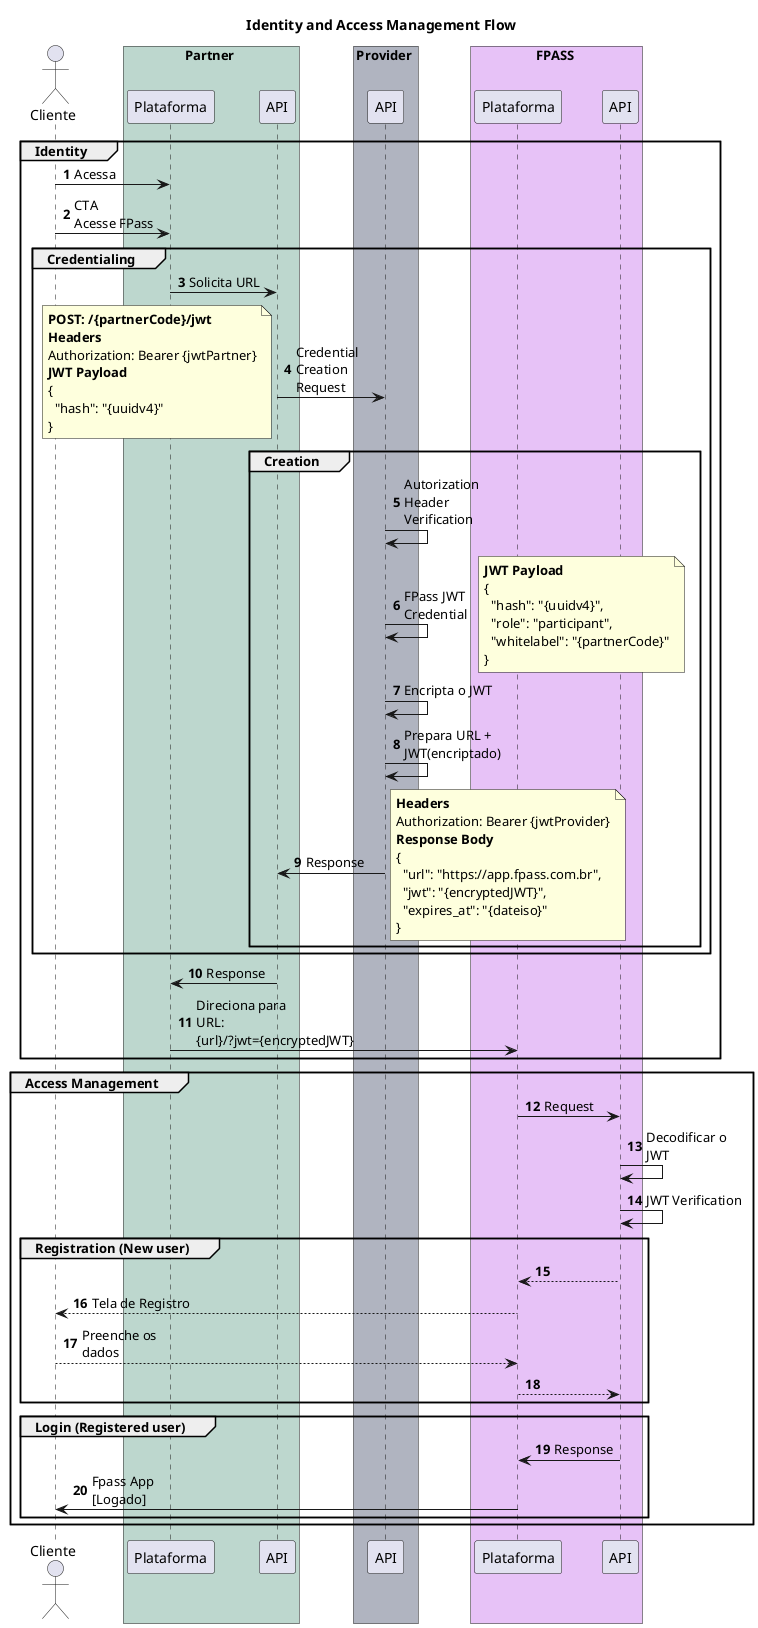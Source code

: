 @startuml IAM Flow
title Identity and Access Management Flow
autonumber
skinparam MaxMessageSize 100

actor Cliente

box Partner #2d7f6250
participant "Plataforma" as PartnerApp
participant "API" as PartnerAPI
end box

box Provider #03113650
participant "API" as ProviderAPI
end box

box FPASS #b43de750
participant "Plataforma" as FpassApp
participant "API" as FpassAPI
end box

group Identity
Cliente -> PartnerApp: Acessa
Cliente -> PartnerApp: CTA\nAcesse FPass

group Credentialing

PartnerApp -> PartnerAPI: Solicita URL
PartnerAPI -> ProviderAPI: Credential Creation Request
note left
**POST: /{partnerCode}/jwt**
**Headers**
Authorization: Bearer {jwtPartner}
**JWT Payload**
{
  "hash": "{uuidv4}"
}
end note
group Creation
ProviderAPI -> ProviderAPI: Autorization Header Verification
ProviderAPI -> ProviderAPI: FPass JWT Credential
note right
**JWT Payload**
{
  "hash": "{uuidv4}",
  "role": "participant",
  "whitelabel": "{partnerCode}"
}
end note
ProviderAPI -> ProviderAPI: Encripta o JWT
ProviderAPI -> ProviderAPI: Prepara URL + JWT(encriptado)
ProviderAPI -> PartnerAPI: Response
note right
**Headers**
Authorization: Bearer {jwtProvider}
**Response Body**
{
  "url": "https://app.fpass.com.br",
  "jwt": "{encryptedJWT}",
  "expires_at": "{dateiso}"
}
end note
end
end
PartnerAPI -> PartnerApp: Response
PartnerApp -> FpassApp: Direciona para URL: {url}/?jwt={encryptedJWT}
end

group Access Management
FpassApp -> FpassAPI: Request
FpassAPI -> FpassAPI: Decodificar o JWT
FpassAPI -> FpassAPI: JWT Verification
group Registration (New user)
FpassAPI --> FpassApp
FpassApp --> Cliente: Tela de Registro
Cliente --> FpassApp: Preenche os dados
FpassApp --> FpassAPI
end
group Login (Registered user)
FpassAPI -> FpassApp: Response
FpassApp -> Cliente: Fpass App [Logado]
end
end


@enduml